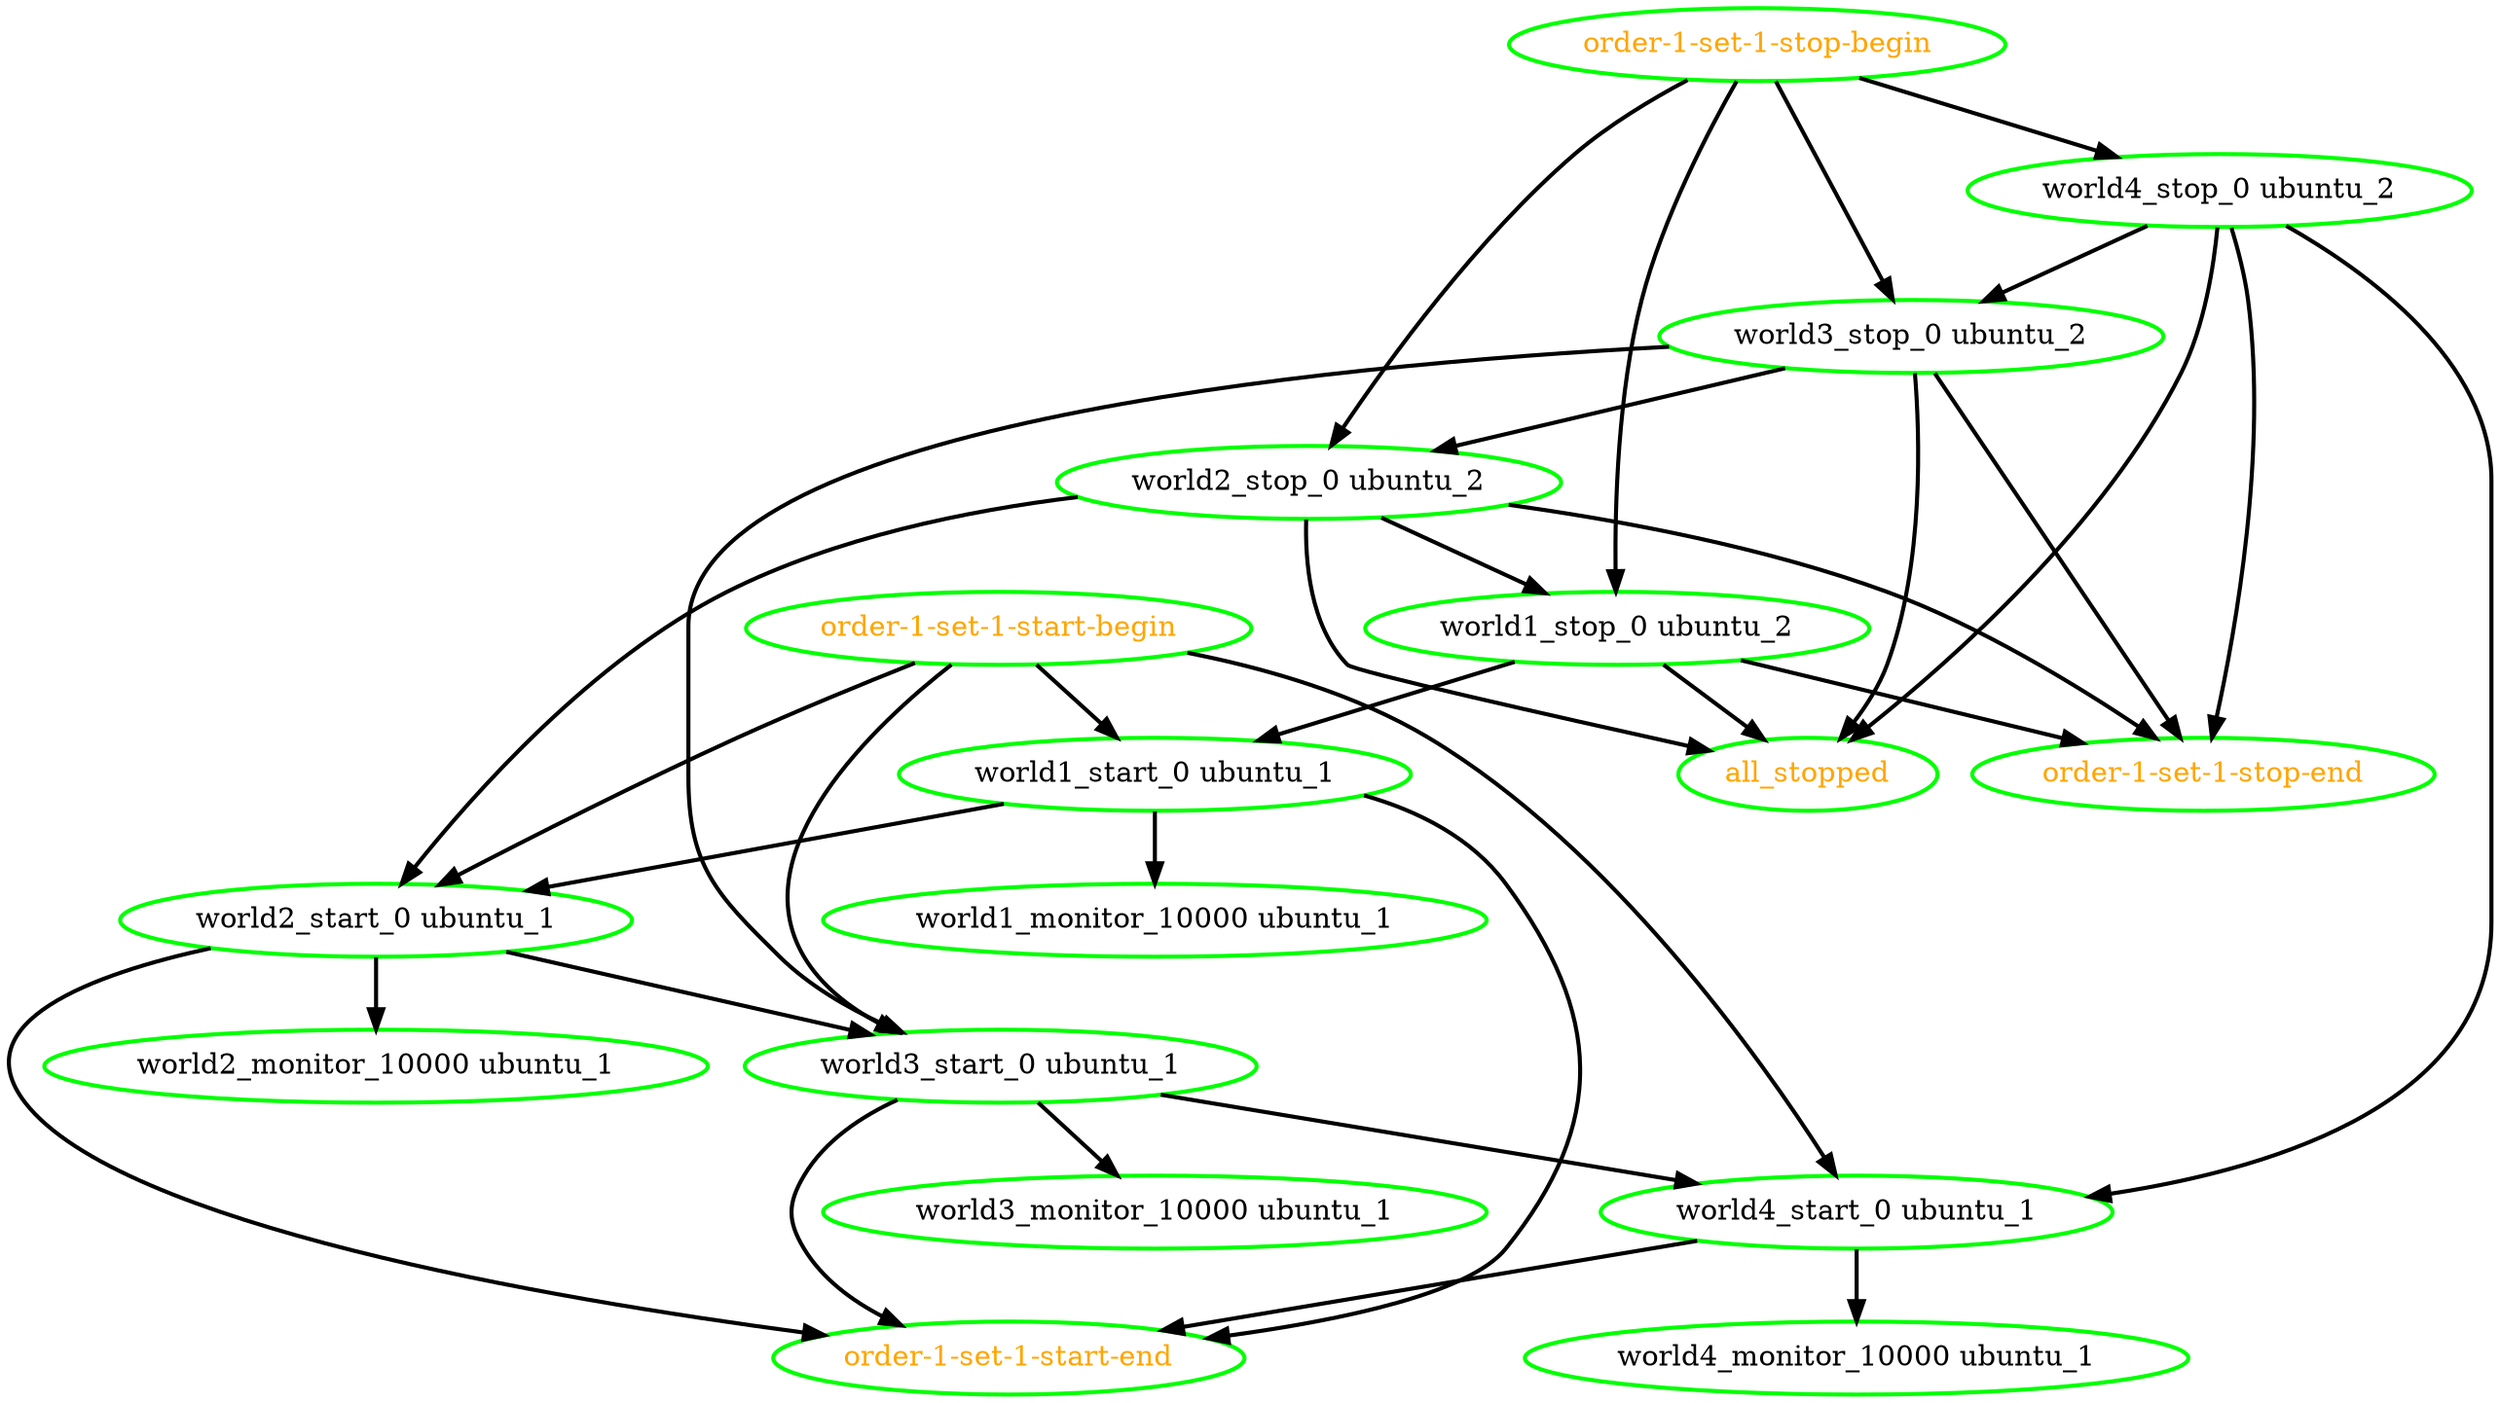 digraph "g" {
"all_stopped" [ style=bold color="green" fontcolor="orange"  ]
"order-1-set-1-start-begin" -> "world1_start_0 ubuntu_1" [ style = bold]
"order-1-set-1-start-begin" -> "world2_start_0 ubuntu_1" [ style = bold]
"order-1-set-1-start-begin" -> "world3_start_0 ubuntu_1" [ style = bold]
"order-1-set-1-start-begin" -> "world4_start_0 ubuntu_1" [ style = bold]
"order-1-set-1-start-begin" [ style=bold color="green" fontcolor="orange"  ]
"order-1-set-1-start-end" [ style=bold color="green" fontcolor="orange"  ]
"order-1-set-1-stop-begin" -> "world1_stop_0 ubuntu_2" [ style = bold]
"order-1-set-1-stop-begin" -> "world2_stop_0 ubuntu_2" [ style = bold]
"order-1-set-1-stop-begin" -> "world3_stop_0 ubuntu_2" [ style = bold]
"order-1-set-1-stop-begin" -> "world4_stop_0 ubuntu_2" [ style = bold]
"order-1-set-1-stop-begin" [ style=bold color="green" fontcolor="orange"  ]
"order-1-set-1-stop-end" [ style=bold color="green" fontcolor="orange"  ]
"world1_monitor_10000 ubuntu_1" [ style=bold color="green" fontcolor="black"  ]
"world1_start_0 ubuntu_1" -> "order-1-set-1-start-end" [ style = bold]
"world1_start_0 ubuntu_1" -> "world1_monitor_10000 ubuntu_1" [ style = bold]
"world1_start_0 ubuntu_1" -> "world2_start_0 ubuntu_1" [ style = bold]
"world1_start_0 ubuntu_1" [ style=bold color="green" fontcolor="black"  ]
"world1_stop_0 ubuntu_2" -> "all_stopped" [ style = bold]
"world1_stop_0 ubuntu_2" -> "order-1-set-1-stop-end" [ style = bold]
"world1_stop_0 ubuntu_2" -> "world1_start_0 ubuntu_1" [ style = bold]
"world1_stop_0 ubuntu_2" [ style=bold color="green" fontcolor="black"  ]
"world2_monitor_10000 ubuntu_1" [ style=bold color="green" fontcolor="black"  ]
"world2_start_0 ubuntu_1" -> "order-1-set-1-start-end" [ style = bold]
"world2_start_0 ubuntu_1" -> "world2_monitor_10000 ubuntu_1" [ style = bold]
"world2_start_0 ubuntu_1" -> "world3_start_0 ubuntu_1" [ style = bold]
"world2_start_0 ubuntu_1" [ style=bold color="green" fontcolor="black"  ]
"world2_stop_0 ubuntu_2" -> "all_stopped" [ style = bold]
"world2_stop_0 ubuntu_2" -> "order-1-set-1-stop-end" [ style = bold]
"world2_stop_0 ubuntu_2" -> "world1_stop_0 ubuntu_2" [ style = bold]
"world2_stop_0 ubuntu_2" -> "world2_start_0 ubuntu_1" [ style = bold]
"world2_stop_0 ubuntu_2" [ style=bold color="green" fontcolor="black"  ]
"world3_monitor_10000 ubuntu_1" [ style=bold color="green" fontcolor="black"  ]
"world3_start_0 ubuntu_1" -> "order-1-set-1-start-end" [ style = bold]
"world3_start_0 ubuntu_1" -> "world3_monitor_10000 ubuntu_1" [ style = bold]
"world3_start_0 ubuntu_1" -> "world4_start_0 ubuntu_1" [ style = bold]
"world3_start_0 ubuntu_1" [ style=bold color="green" fontcolor="black"  ]
"world3_stop_0 ubuntu_2" -> "all_stopped" [ style = bold]
"world3_stop_0 ubuntu_2" -> "order-1-set-1-stop-end" [ style = bold]
"world3_stop_0 ubuntu_2" -> "world2_stop_0 ubuntu_2" [ style = bold]
"world3_stop_0 ubuntu_2" -> "world3_start_0 ubuntu_1" [ style = bold]
"world3_stop_0 ubuntu_2" [ style=bold color="green" fontcolor="black"  ]
"world4_monitor_10000 ubuntu_1" [ style=bold color="green" fontcolor="black"  ]
"world4_start_0 ubuntu_1" -> "order-1-set-1-start-end" [ style = bold]
"world4_start_0 ubuntu_1" -> "world4_monitor_10000 ubuntu_1" [ style = bold]
"world4_start_0 ubuntu_1" [ style=bold color="green" fontcolor="black"  ]
"world4_stop_0 ubuntu_2" -> "all_stopped" [ style = bold]
"world4_stop_0 ubuntu_2" -> "order-1-set-1-stop-end" [ style = bold]
"world4_stop_0 ubuntu_2" -> "world3_stop_0 ubuntu_2" [ style = bold]
"world4_stop_0 ubuntu_2" -> "world4_start_0 ubuntu_1" [ style = bold]
"world4_stop_0 ubuntu_2" [ style=bold color="green" fontcolor="black"  ]
}
